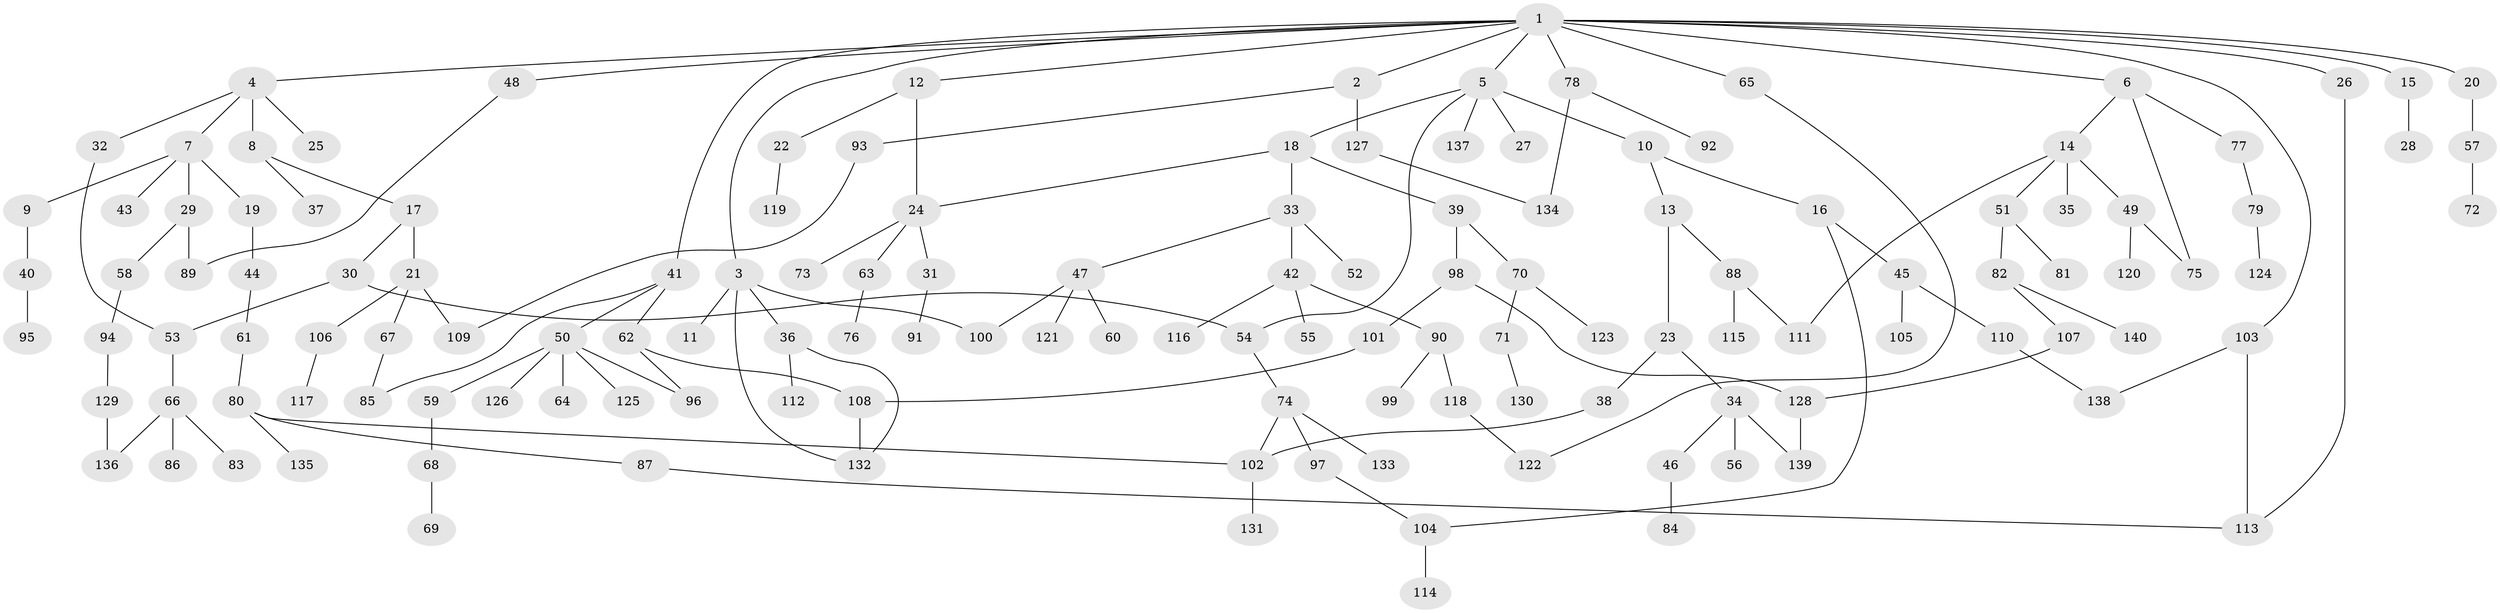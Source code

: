 // Generated by graph-tools (version 1.1) at 2025/25/03/09/25 03:25:33]
// undirected, 140 vertices, 163 edges
graph export_dot {
graph [start="1"]
  node [color=gray90,style=filled];
  1;
  2;
  3;
  4;
  5;
  6;
  7;
  8;
  9;
  10;
  11;
  12;
  13;
  14;
  15;
  16;
  17;
  18;
  19;
  20;
  21;
  22;
  23;
  24;
  25;
  26;
  27;
  28;
  29;
  30;
  31;
  32;
  33;
  34;
  35;
  36;
  37;
  38;
  39;
  40;
  41;
  42;
  43;
  44;
  45;
  46;
  47;
  48;
  49;
  50;
  51;
  52;
  53;
  54;
  55;
  56;
  57;
  58;
  59;
  60;
  61;
  62;
  63;
  64;
  65;
  66;
  67;
  68;
  69;
  70;
  71;
  72;
  73;
  74;
  75;
  76;
  77;
  78;
  79;
  80;
  81;
  82;
  83;
  84;
  85;
  86;
  87;
  88;
  89;
  90;
  91;
  92;
  93;
  94;
  95;
  96;
  97;
  98;
  99;
  100;
  101;
  102;
  103;
  104;
  105;
  106;
  107;
  108;
  109;
  110;
  111;
  112;
  113;
  114;
  115;
  116;
  117;
  118;
  119;
  120;
  121;
  122;
  123;
  124;
  125;
  126;
  127;
  128;
  129;
  130;
  131;
  132;
  133;
  134;
  135;
  136;
  137;
  138;
  139;
  140;
  1 -- 2;
  1 -- 3;
  1 -- 4;
  1 -- 5;
  1 -- 6;
  1 -- 12;
  1 -- 15;
  1 -- 20;
  1 -- 26;
  1 -- 41;
  1 -- 48;
  1 -- 65;
  1 -- 78;
  1 -- 103;
  2 -- 93;
  2 -- 127;
  3 -- 11;
  3 -- 36;
  3 -- 100;
  3 -- 132;
  4 -- 7;
  4 -- 8;
  4 -- 25;
  4 -- 32;
  5 -- 10;
  5 -- 18;
  5 -- 27;
  5 -- 54;
  5 -- 137;
  6 -- 14;
  6 -- 77;
  6 -- 75;
  7 -- 9;
  7 -- 19;
  7 -- 29;
  7 -- 43;
  8 -- 17;
  8 -- 37;
  9 -- 40;
  10 -- 13;
  10 -- 16;
  12 -- 22;
  12 -- 24;
  13 -- 23;
  13 -- 88;
  14 -- 35;
  14 -- 49;
  14 -- 51;
  14 -- 111;
  15 -- 28;
  16 -- 45;
  16 -- 104;
  17 -- 21;
  17 -- 30;
  18 -- 33;
  18 -- 39;
  18 -- 24;
  19 -- 44;
  20 -- 57;
  21 -- 67;
  21 -- 106;
  21 -- 109;
  22 -- 119;
  23 -- 34;
  23 -- 38;
  24 -- 31;
  24 -- 63;
  24 -- 73;
  26 -- 113;
  29 -- 58;
  29 -- 89;
  30 -- 53;
  30 -- 54;
  31 -- 91;
  32 -- 53;
  33 -- 42;
  33 -- 47;
  33 -- 52;
  34 -- 46;
  34 -- 56;
  34 -- 139;
  36 -- 112;
  36 -- 132;
  38 -- 102;
  39 -- 70;
  39 -- 98;
  40 -- 95;
  41 -- 50;
  41 -- 62;
  41 -- 85;
  42 -- 55;
  42 -- 90;
  42 -- 116;
  44 -- 61;
  45 -- 105;
  45 -- 110;
  46 -- 84;
  47 -- 60;
  47 -- 121;
  47 -- 100;
  48 -- 89;
  49 -- 75;
  49 -- 120;
  50 -- 59;
  50 -- 64;
  50 -- 125;
  50 -- 126;
  50 -- 96;
  51 -- 81;
  51 -- 82;
  53 -- 66;
  54 -- 74;
  57 -- 72;
  58 -- 94;
  59 -- 68;
  61 -- 80;
  62 -- 96;
  62 -- 108;
  63 -- 76;
  65 -- 122;
  66 -- 83;
  66 -- 86;
  66 -- 136;
  67 -- 85;
  68 -- 69;
  70 -- 71;
  70 -- 123;
  71 -- 130;
  74 -- 97;
  74 -- 133;
  74 -- 102;
  77 -- 79;
  78 -- 92;
  78 -- 134;
  79 -- 124;
  80 -- 87;
  80 -- 102;
  80 -- 135;
  82 -- 107;
  82 -- 140;
  87 -- 113;
  88 -- 111;
  88 -- 115;
  90 -- 99;
  90 -- 118;
  93 -- 109;
  94 -- 129;
  97 -- 104;
  98 -- 101;
  98 -- 128;
  101 -- 108;
  102 -- 131;
  103 -- 138;
  103 -- 113;
  104 -- 114;
  106 -- 117;
  107 -- 128;
  108 -- 132;
  110 -- 138;
  118 -- 122;
  127 -- 134;
  128 -- 139;
  129 -- 136;
}

